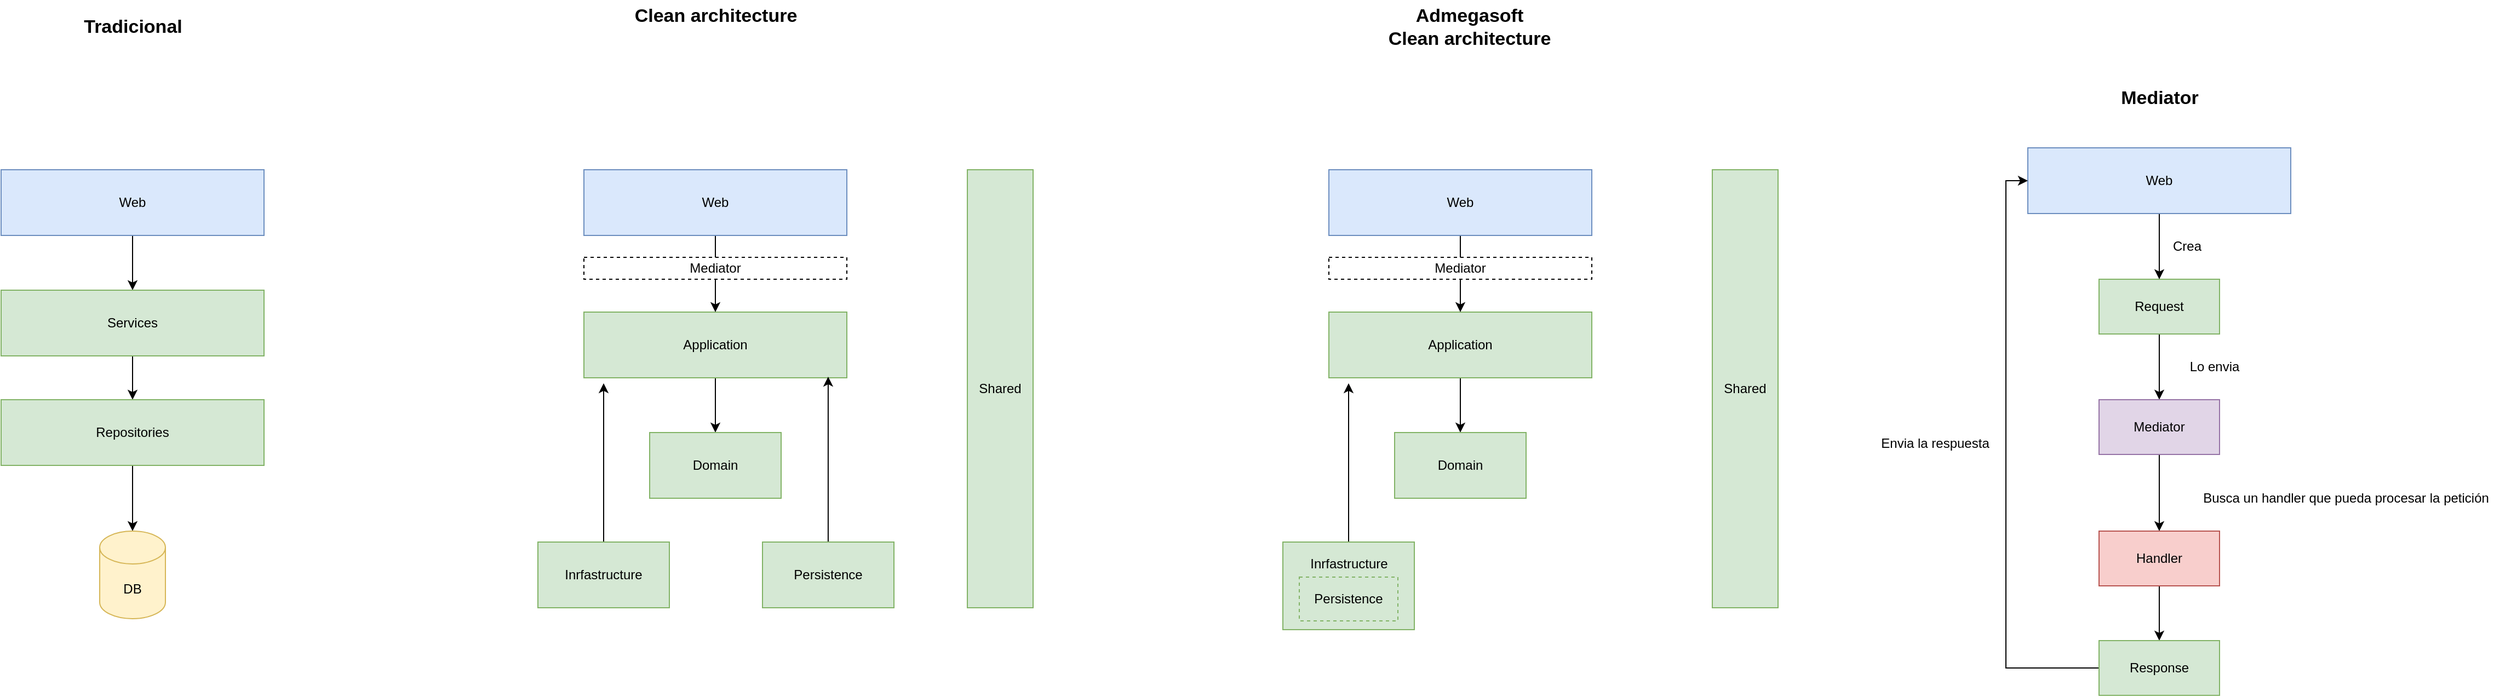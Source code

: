 <mxfile version="16.4.0" type="device"><diagram id="8QKnxVRqKNhzbv4ZOcKR" name="Page-1"><mxGraphModel dx="3022" dy="865" grid="1" gridSize="10" guides="1" tooltips="1" connect="1" arrows="1" fold="1" page="1" pageScale="1" pageWidth="1600" pageHeight="900" math="0" shadow="0"><root><mxCell id="0"/><mxCell id="1" parent="0"/><mxCell id="s3I65gxZnzk-_sqnLcxr-12" style="edgeStyle=orthogonalEdgeStyle;rounded=0;orthogonalLoop=1;jettySize=auto;html=1;" parent="1" source="s3I65gxZnzk-_sqnLcxr-13" target="s3I65gxZnzk-_sqnLcxr-16" edge="1"><mxGeometry relative="1" as="geometry"><mxPoint x="182" y="500" as="targetPoint"/></mxGeometry></mxCell><mxCell id="s3I65gxZnzk-_sqnLcxr-13" value="Application" style="rounded=0;whiteSpace=wrap;html=1;fillColor=#d5e8d4;strokeColor=#82b366;" parent="1" vertex="1"><mxGeometry x="2" y="400" width="240" height="60" as="geometry"/></mxCell><mxCell id="s3I65gxZnzk-_sqnLcxr-14" style="edgeStyle=orthogonalEdgeStyle;rounded=0;orthogonalLoop=1;jettySize=auto;html=1;" parent="1" source="s3I65gxZnzk-_sqnLcxr-15" target="s3I65gxZnzk-_sqnLcxr-13" edge="1"><mxGeometry relative="1" as="geometry"/></mxCell><mxCell id="s3I65gxZnzk-_sqnLcxr-15" value="Web" style="whiteSpace=wrap;html=1;fillColor=#dae8fc;strokeColor=#6c8ebf;" parent="1" vertex="1"><mxGeometry x="2" y="270" width="240" height="60" as="geometry"/></mxCell><mxCell id="s3I65gxZnzk-_sqnLcxr-16" value="Domain" style="whiteSpace=wrap;html=1;fillColor=#d5e8d4;strokeColor=#82b366;" parent="1" vertex="1"><mxGeometry x="62" y="510" width="120" height="60" as="geometry"/></mxCell><mxCell id="Ktb9OgSDxdtzi0VG6wDc-10" style="edgeStyle=orthogonalEdgeStyle;rounded=0;orthogonalLoop=1;jettySize=auto;html=1;entryX=0.075;entryY=1.083;entryDx=0;entryDy=0;entryPerimeter=0;" parent="1" source="s3I65gxZnzk-_sqnLcxr-18" target="s3I65gxZnzk-_sqnLcxr-13" edge="1"><mxGeometry relative="1" as="geometry"/></mxCell><mxCell id="s3I65gxZnzk-_sqnLcxr-18" value="Inrfastructure" style="whiteSpace=wrap;html=1;fillColor=#d5e8d4;strokeColor=#82b366;" parent="1" vertex="1"><mxGeometry x="-40" y="610" width="120" height="60" as="geometry"/></mxCell><mxCell id="Ktb9OgSDxdtzi0VG6wDc-3" style="edgeStyle=orthogonalEdgeStyle;rounded=0;orthogonalLoop=1;jettySize=auto;html=1;entryX=0.929;entryY=0.983;entryDx=0;entryDy=0;entryPerimeter=0;" parent="1" source="Ktb9OgSDxdtzi0VG6wDc-2" target="s3I65gxZnzk-_sqnLcxr-13" edge="1"><mxGeometry relative="1" as="geometry"/></mxCell><mxCell id="Ktb9OgSDxdtzi0VG6wDc-2" value="Persistence" style="whiteSpace=wrap;html=1;fillColor=#d5e8d4;strokeColor=#82b366;" parent="1" vertex="1"><mxGeometry x="165" y="610" width="120" height="60" as="geometry"/></mxCell><mxCell id="Ktb9OgSDxdtzi0VG6wDc-83" value="Shared" style="whiteSpace=wrap;html=1;fillColor=#d5e8d4;strokeColor=#82b366;" parent="1" vertex="1"><mxGeometry x="352" y="270" width="60" height="400" as="geometry"/></mxCell><mxCell id="QqYm5ry7ysZbdY4LoWyV-6" style="edgeStyle=orthogonalEdgeStyle;rounded=0;orthogonalLoop=1;jettySize=auto;html=1;" parent="1" source="QqYm5ry7ysZbdY4LoWyV-2" target="QqYm5ry7ysZbdY4LoWyV-3" edge="1"><mxGeometry relative="1" as="geometry"/></mxCell><mxCell id="QqYm5ry7ysZbdY4LoWyV-2" value="Web" style="whiteSpace=wrap;html=1;fillColor=#dae8fc;strokeColor=#6c8ebf;" parent="1" vertex="1"><mxGeometry x="-530" y="270" width="240" height="60" as="geometry"/></mxCell><mxCell id="QqYm5ry7ysZbdY4LoWyV-7" style="edgeStyle=orthogonalEdgeStyle;rounded=0;orthogonalLoop=1;jettySize=auto;html=1;" parent="1" source="QqYm5ry7ysZbdY4LoWyV-3" target="QqYm5ry7ysZbdY4LoWyV-4" edge="1"><mxGeometry relative="1" as="geometry"/></mxCell><mxCell id="QqYm5ry7ysZbdY4LoWyV-3" value="Services" style="rounded=0;whiteSpace=wrap;html=1;fillColor=#d5e8d4;strokeColor=#82b366;" parent="1" vertex="1"><mxGeometry x="-530" y="380" width="240" height="60" as="geometry"/></mxCell><mxCell id="QqYm5ry7ysZbdY4LoWyV-8" style="edgeStyle=orthogonalEdgeStyle;rounded=0;orthogonalLoop=1;jettySize=auto;html=1;" parent="1" source="QqYm5ry7ysZbdY4LoWyV-4" target="QqYm5ry7ysZbdY4LoWyV-5" edge="1"><mxGeometry relative="1" as="geometry"/></mxCell><mxCell id="QqYm5ry7ysZbdY4LoWyV-4" value="Repositories" style="rounded=0;whiteSpace=wrap;html=1;fillColor=#d5e8d4;strokeColor=#82b366;" parent="1" vertex="1"><mxGeometry x="-530" y="480" width="240" height="60" as="geometry"/></mxCell><mxCell id="QqYm5ry7ysZbdY4LoWyV-5" value="DB" style="shape=cylinder3;whiteSpace=wrap;html=1;boundedLbl=1;backgroundOutline=1;size=15;fillColor=#fff2cc;strokeColor=#d6b656;" parent="1" vertex="1"><mxGeometry x="-440" y="600" width="60" height="80" as="geometry"/></mxCell><mxCell id="QqYm5ry7ysZbdY4LoWyV-16" value="Mediator" style="whiteSpace=wrap;html=1;dashed=1;" parent="1" vertex="1"><mxGeometry x="2" y="350" width="240" height="20" as="geometry"/></mxCell><mxCell id="quPl1TdCGNGLPl6c4AaR-30" value="Tradicional" style="text;html=1;align=center;verticalAlign=middle;resizable=0;points=[];autosize=1;strokeColor=none;fillColor=none;fontStyle=1;fontSize=17;" parent="1" vertex="1"><mxGeometry x="-465" y="125" width="110" height="30" as="geometry"/></mxCell><mxCell id="quPl1TdCGNGLPl6c4AaR-31" value="Clean architecture" style="text;html=1;align=center;verticalAlign=middle;resizable=0;points=[];autosize=1;strokeColor=none;fillColor=none;fontStyle=1;fontSize=17;" parent="1" vertex="1"><mxGeometry x="42" y="115" width="160" height="30" as="geometry"/></mxCell><mxCell id="TmjfX-YlDvJPa0a1gwZ8-18" value="Admegasoft&lt;br&gt;Clean architecture" style="text;html=1;align=center;verticalAlign=middle;resizable=0;points=[];autosize=1;strokeColor=none;fillColor=none;fontStyle=1;fontSize=17;" parent="1" vertex="1"><mxGeometry x="730" y="115" width="160" height="50" as="geometry"/></mxCell><mxCell id="TmjfX-YlDvJPa0a1gwZ8-20" style="edgeStyle=orthogonalEdgeStyle;rounded=0;orthogonalLoop=1;jettySize=auto;html=1;" parent="1" source="TmjfX-YlDvJPa0a1gwZ8-21" target="TmjfX-YlDvJPa0a1gwZ8-24" edge="1"><mxGeometry relative="1" as="geometry"><mxPoint x="862" y="500" as="targetPoint"/></mxGeometry></mxCell><mxCell id="TmjfX-YlDvJPa0a1gwZ8-21" value="Application" style="rounded=0;whiteSpace=wrap;html=1;fillColor=#d5e8d4;strokeColor=#82b366;" parent="1" vertex="1"><mxGeometry x="682" y="400" width="240" height="60" as="geometry"/></mxCell><mxCell id="TmjfX-YlDvJPa0a1gwZ8-22" style="edgeStyle=orthogonalEdgeStyle;rounded=0;orthogonalLoop=1;jettySize=auto;html=1;" parent="1" source="TmjfX-YlDvJPa0a1gwZ8-23" target="TmjfX-YlDvJPa0a1gwZ8-21" edge="1"><mxGeometry relative="1" as="geometry"/></mxCell><mxCell id="TmjfX-YlDvJPa0a1gwZ8-23" value="Web" style="whiteSpace=wrap;html=1;fillColor=#dae8fc;strokeColor=#6c8ebf;" parent="1" vertex="1"><mxGeometry x="682" y="270" width="240" height="60" as="geometry"/></mxCell><mxCell id="TmjfX-YlDvJPa0a1gwZ8-24" value="Domain" style="whiteSpace=wrap;html=1;fillColor=#d5e8d4;strokeColor=#82b366;" parent="1" vertex="1"><mxGeometry x="742" y="510" width="120" height="60" as="geometry"/></mxCell><mxCell id="TmjfX-YlDvJPa0a1gwZ8-25" style="edgeStyle=orthogonalEdgeStyle;rounded=0;orthogonalLoop=1;jettySize=auto;html=1;entryX=0.075;entryY=1.083;entryDx=0;entryDy=0;entryPerimeter=0;" parent="1" source="TmjfX-YlDvJPa0a1gwZ8-26" target="TmjfX-YlDvJPa0a1gwZ8-21" edge="1"><mxGeometry relative="1" as="geometry"/></mxCell><mxCell id="TmjfX-YlDvJPa0a1gwZ8-26" value="" style="whiteSpace=wrap;html=1;fillColor=#d5e8d4;strokeColor=#82b366;" parent="1" vertex="1"><mxGeometry x="640" y="610" width="120" height="80" as="geometry"/></mxCell><mxCell id="TmjfX-YlDvJPa0a1gwZ8-28" value="Persistence" style="whiteSpace=wrap;html=1;fillColor=#d5e8d4;strokeColor=#82b366;dashed=1;" parent="1" vertex="1"><mxGeometry x="655" y="642" width="90" height="40" as="geometry"/></mxCell><mxCell id="TmjfX-YlDvJPa0a1gwZ8-29" value="Shared" style="whiteSpace=wrap;html=1;fillColor=#d5e8d4;strokeColor=#82b366;" parent="1" vertex="1"><mxGeometry x="1032" y="270" width="60" height="400" as="geometry"/></mxCell><mxCell id="TmjfX-YlDvJPa0a1gwZ8-30" value="Mediator" style="whiteSpace=wrap;html=1;dashed=1;" parent="1" vertex="1"><mxGeometry x="682" y="350" width="240" height="20" as="geometry"/></mxCell><mxCell id="TmjfX-YlDvJPa0a1gwZ8-31" value="&lt;span&gt;Inrfastructure&lt;/span&gt;" style="text;html=1;align=center;verticalAlign=middle;resizable=0;points=[];autosize=1;strokeColor=none;fillColor=none;" parent="1" vertex="1"><mxGeometry x="655" y="620" width="90" height="20" as="geometry"/></mxCell><mxCell id="VI95o23l8HpMfykwxOLK-10" style="edgeStyle=orthogonalEdgeStyle;rounded=0;orthogonalLoop=1;jettySize=auto;html=1;" edge="1" parent="1" source="VI95o23l8HpMfykwxOLK-1" target="VI95o23l8HpMfykwxOLK-2"><mxGeometry relative="1" as="geometry"/></mxCell><mxCell id="VI95o23l8HpMfykwxOLK-1" value="Request" style="whiteSpace=wrap;html=1;fillColor=#d5e8d4;strokeColor=#82b366;" vertex="1" parent="1"><mxGeometry x="1385" y="370" width="110" height="50" as="geometry"/></mxCell><mxCell id="VI95o23l8HpMfykwxOLK-12" style="edgeStyle=orthogonalEdgeStyle;rounded=0;orthogonalLoop=1;jettySize=auto;html=1;entryX=0.5;entryY=0;entryDx=0;entryDy=0;" edge="1" parent="1" source="VI95o23l8HpMfykwxOLK-2" target="VI95o23l8HpMfykwxOLK-4"><mxGeometry relative="1" as="geometry"/></mxCell><mxCell id="VI95o23l8HpMfykwxOLK-2" value="Mediator" style="whiteSpace=wrap;html=1;fillColor=#e1d5e7;strokeColor=#9673a6;" vertex="1" parent="1"><mxGeometry x="1385" y="480" width="110" height="50" as="geometry"/></mxCell><mxCell id="VI95o23l8HpMfykwxOLK-17" style="edgeStyle=orthogonalEdgeStyle;rounded=0;orthogonalLoop=1;jettySize=auto;html=1;entryX=0.5;entryY=0;entryDx=0;entryDy=0;" edge="1" parent="1" source="VI95o23l8HpMfykwxOLK-4" target="VI95o23l8HpMfykwxOLK-16"><mxGeometry relative="1" as="geometry"/></mxCell><mxCell id="VI95o23l8HpMfykwxOLK-4" value="Handler" style="whiteSpace=wrap;html=1;fillColor=#f8cecc;strokeColor=#b85450;" vertex="1" parent="1"><mxGeometry x="1385" y="600" width="110" height="50" as="geometry"/></mxCell><mxCell id="VI95o23l8HpMfykwxOLK-5" value="Mediator" style="text;html=1;align=center;verticalAlign=middle;resizable=0;points=[];autosize=1;strokeColor=none;fillColor=none;fontStyle=1;fontSize=17;" vertex="1" parent="1"><mxGeometry x="1395" y="190" width="90" height="30" as="geometry"/></mxCell><mxCell id="VI95o23l8HpMfykwxOLK-7" style="edgeStyle=orthogonalEdgeStyle;rounded=0;orthogonalLoop=1;jettySize=auto;html=1;entryX=0.5;entryY=0;entryDx=0;entryDy=0;" edge="1" parent="1" source="VI95o23l8HpMfykwxOLK-6" target="VI95o23l8HpMfykwxOLK-1"><mxGeometry relative="1" as="geometry"/></mxCell><mxCell id="VI95o23l8HpMfykwxOLK-6" value="Web" style="whiteSpace=wrap;html=1;fillColor=#dae8fc;strokeColor=#6c8ebf;" vertex="1" parent="1"><mxGeometry x="1320" y="250" width="240" height="60" as="geometry"/></mxCell><mxCell id="VI95o23l8HpMfykwxOLK-9" value="Crea" style="text;html=1;align=center;verticalAlign=middle;resizable=0;points=[];autosize=1;strokeColor=none;fillColor=none;" vertex="1" parent="1"><mxGeometry x="1445" y="330" width="40" height="20" as="geometry"/></mxCell><mxCell id="VI95o23l8HpMfykwxOLK-13" value="Lo envia" style="text;html=1;align=center;verticalAlign=middle;resizable=0;points=[];autosize=1;strokeColor=none;fillColor=none;" vertex="1" parent="1"><mxGeometry x="1460" y="440" width="60" height="20" as="geometry"/></mxCell><mxCell id="VI95o23l8HpMfykwxOLK-14" value="Busca un handler que pueda procesar la petición" style="text;html=1;align=center;verticalAlign=middle;resizable=0;points=[];autosize=1;strokeColor=none;fillColor=none;" vertex="1" parent="1"><mxGeometry x="1470" y="560" width="280" height="20" as="geometry"/></mxCell><mxCell id="VI95o23l8HpMfykwxOLK-18" style="edgeStyle=orthogonalEdgeStyle;rounded=0;orthogonalLoop=1;jettySize=auto;html=1;entryX=0;entryY=0.5;entryDx=0;entryDy=0;" edge="1" parent="1" source="VI95o23l8HpMfykwxOLK-16" target="VI95o23l8HpMfykwxOLK-6"><mxGeometry relative="1" as="geometry"><Array as="points"><mxPoint x="1300" y="725"/><mxPoint x="1300" y="280"/></Array></mxGeometry></mxCell><mxCell id="VI95o23l8HpMfykwxOLK-16" value="Response" style="whiteSpace=wrap;html=1;fillColor=#d5e8d4;strokeColor=#82b366;" vertex="1" parent="1"><mxGeometry x="1385" y="700" width="110" height="50" as="geometry"/></mxCell><mxCell id="VI95o23l8HpMfykwxOLK-19" value="Envia la respuesta" style="text;html=1;align=center;verticalAlign=middle;resizable=0;points=[];autosize=1;strokeColor=none;fillColor=none;" vertex="1" parent="1"><mxGeometry x="1180" y="510" width="110" height="20" as="geometry"/></mxCell></root></mxGraphModel></diagram></mxfile>